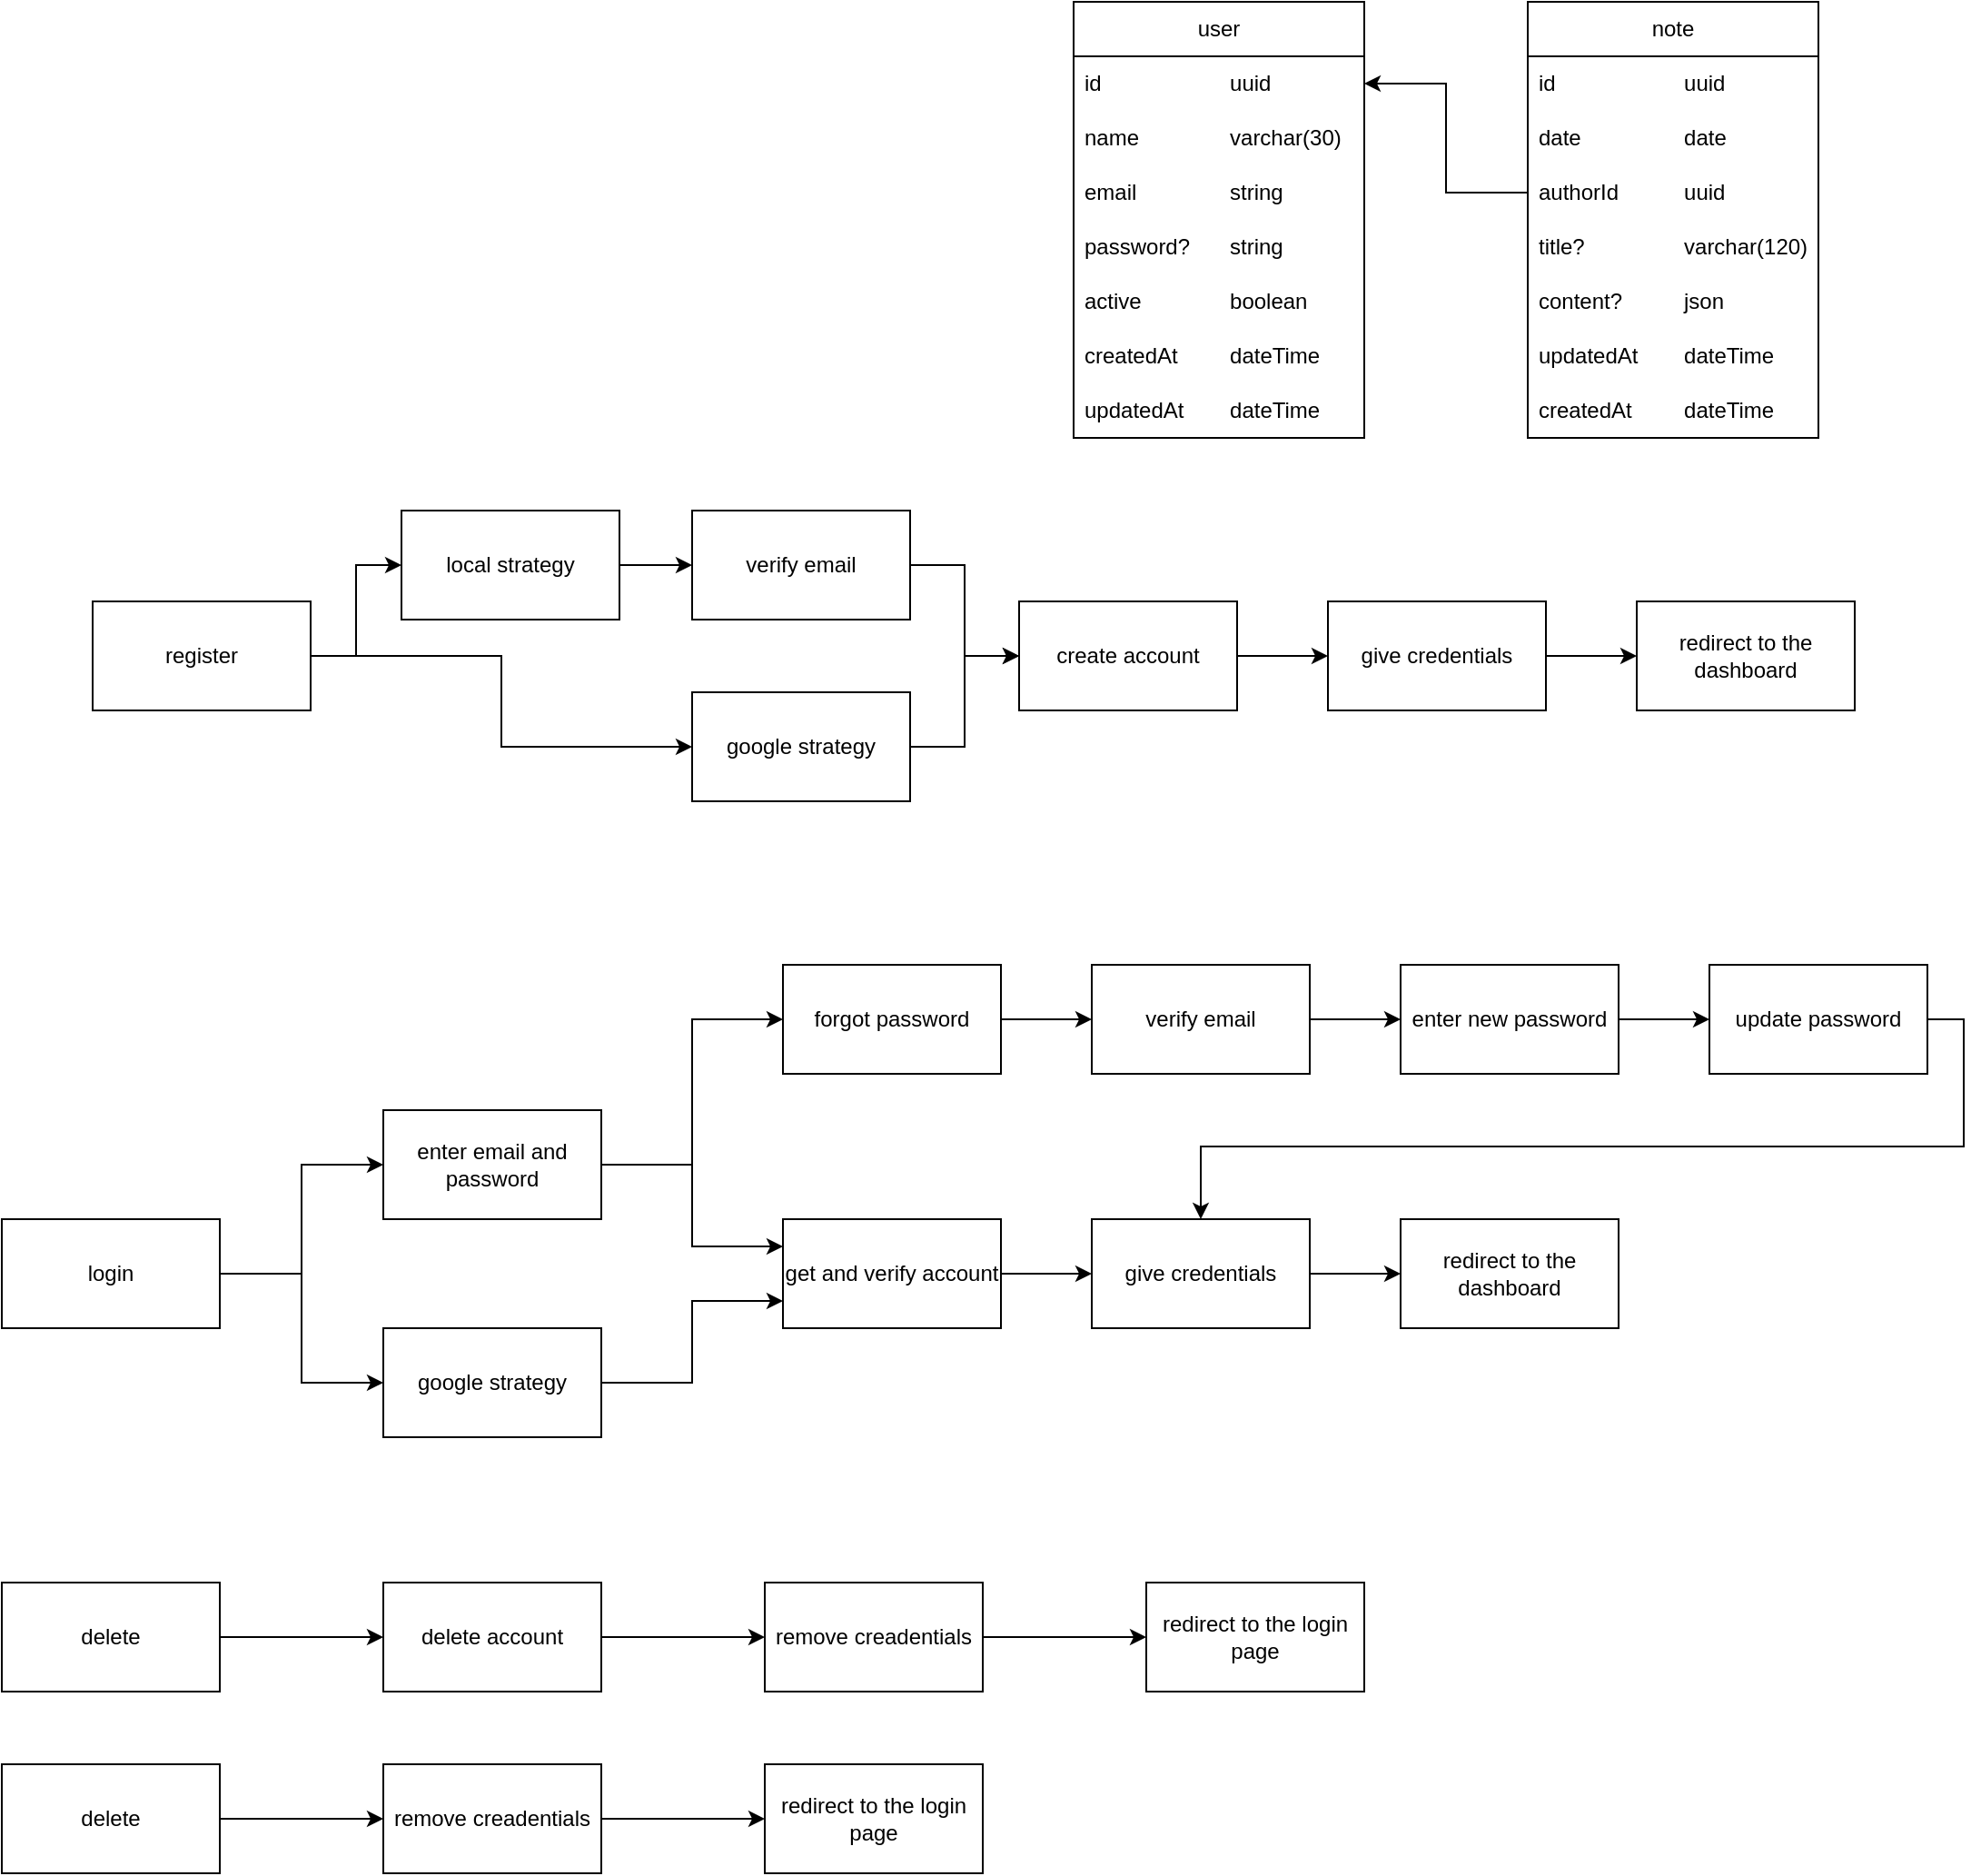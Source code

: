 <mxfile version="26.0.16">
  <diagram name="Page-1" id="jAUyhXLrYNAxOKHRMKWb">
    <mxGraphModel dx="1606" dy="351" grid="1" gridSize="10" guides="1" tooltips="1" connect="1" arrows="1" fold="1" page="1" pageScale="1" pageWidth="827" pageHeight="1169" math="0" shadow="0">
      <root>
        <mxCell id="0" />
        <mxCell id="1" parent="0" />
        <mxCell id="ZKQf08ecc49GV08uGInc-5" value="user" style="swimlane;fontStyle=0;childLayout=stackLayout;horizontal=1;startSize=30;horizontalStack=0;resizeParent=1;resizeParentMax=0;resizeLast=0;collapsible=1;marginBottom=0;whiteSpace=wrap;html=1;" parent="1" vertex="1">
          <mxGeometry x="270" y="90" width="160" height="240" as="geometry" />
        </mxCell>
        <mxCell id="ZKQf08ecc49GV08uGInc-6" value="id&lt;span style=&quot;white-space: pre;&quot;&gt;&#x9;&lt;span style=&quot;white-space: pre;&quot;&gt;&#x9;&lt;/span&gt;&lt;span style=&quot;white-space: pre;&quot;&gt;&#x9;&lt;/span&gt;&lt;/span&gt;uuid" style="text;strokeColor=none;fillColor=none;align=left;verticalAlign=middle;spacingLeft=4;spacingRight=4;overflow=hidden;points=[[0,0.5],[1,0.5]];portConstraint=eastwest;rotatable=0;whiteSpace=wrap;html=1;" parent="ZKQf08ecc49GV08uGInc-5" vertex="1">
          <mxGeometry y="30" width="160" height="30" as="geometry" />
        </mxCell>
        <mxCell id="ZKQf08ecc49GV08uGInc-7" value="name&lt;span style=&quot;white-space: pre;&quot;&gt;&#x9;&lt;/span&gt;&lt;span style=&quot;white-space: pre;&quot;&gt;&#x9;&lt;/span&gt;varchar(30)" style="text;strokeColor=none;fillColor=none;align=left;verticalAlign=middle;spacingLeft=4;spacingRight=4;overflow=hidden;points=[[0,0.5],[1,0.5]];portConstraint=eastwest;rotatable=0;whiteSpace=wrap;html=1;" parent="ZKQf08ecc49GV08uGInc-5" vertex="1">
          <mxGeometry y="60" width="160" height="30" as="geometry" />
        </mxCell>
        <mxCell id="ZKQf08ecc49GV08uGInc-8" value="email&lt;span style=&quot;white-space: pre;&quot;&gt;&#x9;&lt;/span&gt;&lt;span style=&quot;white-space: pre;&quot;&gt;&#x9;&lt;/span&gt;string" style="text;strokeColor=none;fillColor=none;align=left;verticalAlign=middle;spacingLeft=4;spacingRight=4;overflow=hidden;points=[[0,0.5],[1,0.5]];portConstraint=eastwest;rotatable=0;whiteSpace=wrap;html=1;" parent="ZKQf08ecc49GV08uGInc-5" vertex="1">
          <mxGeometry y="90" width="160" height="30" as="geometry" />
        </mxCell>
        <mxCell id="ZKQf08ecc49GV08uGInc-10" value="password?&lt;span style=&quot;white-space: pre;&quot;&gt;&#x9;&lt;/span&gt;string" style="text;strokeColor=none;fillColor=none;align=left;verticalAlign=middle;spacingLeft=4;spacingRight=4;overflow=hidden;points=[[0,0.5],[1,0.5]];portConstraint=eastwest;rotatable=0;whiteSpace=wrap;html=1;" parent="ZKQf08ecc49GV08uGInc-5" vertex="1">
          <mxGeometry y="120" width="160" height="30" as="geometry" />
        </mxCell>
        <mxCell id="-BtjCMQwiBZ6jDpaO1gH-55" value="active&lt;span style=&quot;white-space: pre;&quot;&gt;&#x9;&lt;/span&gt;&lt;span style=&quot;white-space: pre;&quot;&gt;&#x9;&lt;/span&gt;boolean" style="text;strokeColor=none;fillColor=none;align=left;verticalAlign=middle;spacingLeft=4;spacingRight=4;overflow=hidden;points=[[0,0.5],[1,0.5]];portConstraint=eastwest;rotatable=0;whiteSpace=wrap;html=1;" vertex="1" parent="ZKQf08ecc49GV08uGInc-5">
          <mxGeometry y="150" width="160" height="30" as="geometry" />
        </mxCell>
        <mxCell id="ZKQf08ecc49GV08uGInc-21" value="createdAt&lt;span style=&quot;white-space: pre;&quot;&gt;&#x9;&lt;/span&gt;&lt;span style=&quot;white-space: pre;&quot;&gt;&#x9;&lt;/span&gt;dateTime" style="text;strokeColor=none;fillColor=none;align=left;verticalAlign=middle;spacingLeft=4;spacingRight=4;overflow=hidden;points=[[0,0.5],[1,0.5]];portConstraint=eastwest;rotatable=0;whiteSpace=wrap;html=1;" parent="ZKQf08ecc49GV08uGInc-5" vertex="1">
          <mxGeometry y="180" width="160" height="30" as="geometry" />
        </mxCell>
        <mxCell id="ZKQf08ecc49GV08uGInc-22" value="updatedAt&lt;span style=&quot;white-space: pre;&quot;&gt;&#x9;&lt;/span&gt;dateTime" style="text;strokeColor=none;fillColor=none;align=left;verticalAlign=middle;spacingLeft=4;spacingRight=4;overflow=hidden;points=[[0,0.5],[1,0.5]];portConstraint=eastwest;rotatable=0;whiteSpace=wrap;html=1;" parent="ZKQf08ecc49GV08uGInc-5" vertex="1">
          <mxGeometry y="210" width="160" height="30" as="geometry" />
        </mxCell>
        <mxCell id="ZKQf08ecc49GV08uGInc-16" value="note" style="swimlane;fontStyle=0;childLayout=stackLayout;horizontal=1;startSize=30;horizontalStack=0;resizeParent=1;resizeParentMax=0;resizeLast=0;collapsible=1;marginBottom=0;whiteSpace=wrap;html=1;" parent="1" vertex="1">
          <mxGeometry x="520" y="90" width="160" height="240" as="geometry" />
        </mxCell>
        <mxCell id="ZKQf08ecc49GV08uGInc-17" value="id&lt;span style=&quot;white-space: pre;&quot;&gt;&#x9;&lt;span style=&quot;white-space: pre;&quot;&gt;&#x9;&lt;/span&gt;&lt;span style=&quot;white-space: pre;&quot;&gt;&#x9;&lt;/span&gt;u&lt;/span&gt;uid" style="text;strokeColor=none;fillColor=none;align=left;verticalAlign=middle;spacingLeft=4;spacingRight=4;overflow=hidden;points=[[0,0.5],[1,0.5]];portConstraint=eastwest;rotatable=0;whiteSpace=wrap;html=1;" parent="ZKQf08ecc49GV08uGInc-16" vertex="1">
          <mxGeometry y="30" width="160" height="30" as="geometry" />
        </mxCell>
        <mxCell id="ZKQf08ecc49GV08uGInc-25" value="date&lt;span style=&quot;white-space: pre;&quot;&gt;&#x9;&lt;span style=&quot;white-space: pre;&quot;&gt;&#x9;&lt;/span&gt;&lt;span style=&quot;white-space: pre;&quot;&gt;&#x9;&lt;/span&gt;d&lt;/span&gt;ate" style="text;strokeColor=none;fillColor=none;align=left;verticalAlign=middle;spacingLeft=4;spacingRight=4;overflow=hidden;points=[[0,0.5],[1,0.5]];portConstraint=eastwest;rotatable=0;whiteSpace=wrap;html=1;" parent="ZKQf08ecc49GV08uGInc-16" vertex="1">
          <mxGeometry y="60" width="160" height="30" as="geometry" />
        </mxCell>
        <mxCell id="ZKQf08ecc49GV08uGInc-33" value="authorId&lt;span style=&quot;white-space: pre;&quot;&gt;&#x9;&lt;span style=&quot;white-space: pre;&quot;&gt;&#x9;&lt;/span&gt;u&lt;/span&gt;uid" style="text;strokeColor=none;fillColor=none;align=left;verticalAlign=middle;spacingLeft=4;spacingRight=4;overflow=hidden;points=[[0,0.5],[1,0.5]];portConstraint=eastwest;rotatable=0;whiteSpace=wrap;html=1;" parent="ZKQf08ecc49GV08uGInc-16" vertex="1">
          <mxGeometry y="90" width="160" height="30" as="geometry" />
        </mxCell>
        <mxCell id="ZKQf08ecc49GV08uGInc-18" value="title?&lt;span style=&quot;white-space: pre;&quot;&gt;&#x9;&lt;/span&gt;&lt;span style=&quot;white-space: pre;&quot;&gt;&#x9;&lt;/span&gt;varchar(120)" style="text;strokeColor=none;fillColor=none;align=left;verticalAlign=middle;spacingLeft=4;spacingRight=4;overflow=hidden;points=[[0,0.5],[1,0.5]];portConstraint=eastwest;rotatable=0;whiteSpace=wrap;html=1;" parent="ZKQf08ecc49GV08uGInc-16" vertex="1">
          <mxGeometry y="120" width="160" height="30" as="geometry" />
        </mxCell>
        <mxCell id="ZKQf08ecc49GV08uGInc-37" value="content?&lt;span style=&quot;white-space: pre;&quot;&gt;&#x9;&lt;/span&gt;&lt;span style=&quot;white-space: pre;&quot;&gt;&#x9;&lt;/span&gt;json" style="text;strokeColor=none;fillColor=none;align=left;verticalAlign=middle;spacingLeft=4;spacingRight=4;overflow=hidden;points=[[0,0.5],[1,0.5]];portConstraint=eastwest;rotatable=0;whiteSpace=wrap;html=1;" parent="ZKQf08ecc49GV08uGInc-16" vertex="1">
          <mxGeometry y="150" width="160" height="30" as="geometry" />
        </mxCell>
        <mxCell id="ZKQf08ecc49GV08uGInc-30" value="updatedAt&lt;span style=&quot;white-space: pre;&quot;&gt;&#x9;&lt;/span&gt;dateTime" style="text;strokeColor=none;fillColor=none;align=left;verticalAlign=middle;spacingLeft=4;spacingRight=4;overflow=hidden;points=[[0,0.5],[1,0.5]];portConstraint=eastwest;rotatable=0;whiteSpace=wrap;html=1;" parent="ZKQf08ecc49GV08uGInc-16" vertex="1">
          <mxGeometry y="180" width="160" height="30" as="geometry" />
        </mxCell>
        <mxCell id="ZKQf08ecc49GV08uGInc-31" value="createdAt&lt;span style=&quot;white-space: pre;&quot;&gt;&#x9;&lt;/span&gt;&lt;span style=&quot;white-space: pre;&quot;&gt;&#x9;&lt;/span&gt;dateTime" style="text;strokeColor=none;fillColor=none;align=left;verticalAlign=middle;spacingLeft=4;spacingRight=4;overflow=hidden;points=[[0,0.5],[1,0.5]];portConstraint=eastwest;rotatable=0;whiteSpace=wrap;html=1;" parent="ZKQf08ecc49GV08uGInc-16" vertex="1">
          <mxGeometry y="210" width="160" height="30" as="geometry" />
        </mxCell>
        <mxCell id="ZKQf08ecc49GV08uGInc-39" style="edgeStyle=orthogonalEdgeStyle;rounded=0;orthogonalLoop=1;jettySize=auto;html=1;exitX=0;exitY=0.5;exitDx=0;exitDy=0;entryX=1;entryY=0.5;entryDx=0;entryDy=0;" parent="1" source="ZKQf08ecc49GV08uGInc-33" target="ZKQf08ecc49GV08uGInc-6" edge="1">
          <mxGeometry relative="1" as="geometry" />
        </mxCell>
        <mxCell id="-BtjCMQwiBZ6jDpaO1gH-8" style="edgeStyle=orthogonalEdgeStyle;rounded=0;orthogonalLoop=1;jettySize=auto;html=1;exitX=1;exitY=0.5;exitDx=0;exitDy=0;entryX=0;entryY=0.5;entryDx=0;entryDy=0;" edge="1" parent="1" source="-BtjCMQwiBZ6jDpaO1gH-1" target="-BtjCMQwiBZ6jDpaO1gH-5">
          <mxGeometry relative="1" as="geometry" />
        </mxCell>
        <mxCell id="-BtjCMQwiBZ6jDpaO1gH-9" style="edgeStyle=orthogonalEdgeStyle;rounded=0;orthogonalLoop=1;jettySize=auto;html=1;exitX=1;exitY=0.5;exitDx=0;exitDy=0;entryX=0;entryY=0.5;entryDx=0;entryDy=0;" edge="1" parent="1" source="-BtjCMQwiBZ6jDpaO1gH-1" target="-BtjCMQwiBZ6jDpaO1gH-6">
          <mxGeometry relative="1" as="geometry" />
        </mxCell>
        <mxCell id="-BtjCMQwiBZ6jDpaO1gH-1" value="register" style="rounded=0;whiteSpace=wrap;html=1;" vertex="1" parent="1">
          <mxGeometry x="-270" y="420" width="120" height="60" as="geometry" />
        </mxCell>
        <mxCell id="-BtjCMQwiBZ6jDpaO1gH-14" style="edgeStyle=orthogonalEdgeStyle;rounded=0;orthogonalLoop=1;jettySize=auto;html=1;exitX=1;exitY=0.5;exitDx=0;exitDy=0;entryX=0;entryY=0.5;entryDx=0;entryDy=0;" edge="1" parent="1" source="-BtjCMQwiBZ6jDpaO1gH-2" target="-BtjCMQwiBZ6jDpaO1gH-3">
          <mxGeometry relative="1" as="geometry" />
        </mxCell>
        <mxCell id="-BtjCMQwiBZ6jDpaO1gH-2" value="create account" style="rounded=0;whiteSpace=wrap;html=1;" vertex="1" parent="1">
          <mxGeometry x="240" y="420" width="120" height="60" as="geometry" />
        </mxCell>
        <mxCell id="-BtjCMQwiBZ6jDpaO1gH-15" style="edgeStyle=orthogonalEdgeStyle;rounded=0;orthogonalLoop=1;jettySize=auto;html=1;exitX=1;exitY=0.5;exitDx=0;exitDy=0;entryX=0;entryY=0.5;entryDx=0;entryDy=0;" edge="1" parent="1" source="-BtjCMQwiBZ6jDpaO1gH-3" target="-BtjCMQwiBZ6jDpaO1gH-4">
          <mxGeometry relative="1" as="geometry" />
        </mxCell>
        <mxCell id="-BtjCMQwiBZ6jDpaO1gH-3" value="give credentials" style="rounded=0;whiteSpace=wrap;html=1;" vertex="1" parent="1">
          <mxGeometry x="410" y="420" width="120" height="60" as="geometry" />
        </mxCell>
        <mxCell id="-BtjCMQwiBZ6jDpaO1gH-4" value="redirect to the dashboard" style="rounded=0;whiteSpace=wrap;html=1;" vertex="1" parent="1">
          <mxGeometry x="580" y="420" width="120" height="60" as="geometry" />
        </mxCell>
        <mxCell id="-BtjCMQwiBZ6jDpaO1gH-10" style="edgeStyle=orthogonalEdgeStyle;rounded=0;orthogonalLoop=1;jettySize=auto;html=1;exitX=1;exitY=0.5;exitDx=0;exitDy=0;entryX=0;entryY=0.5;entryDx=0;entryDy=0;" edge="1" parent="1" source="-BtjCMQwiBZ6jDpaO1gH-5" target="-BtjCMQwiBZ6jDpaO1gH-7">
          <mxGeometry relative="1" as="geometry" />
        </mxCell>
        <mxCell id="-BtjCMQwiBZ6jDpaO1gH-5" value="local strategy" style="rounded=0;whiteSpace=wrap;html=1;" vertex="1" parent="1">
          <mxGeometry x="-100" y="370" width="120" height="60" as="geometry" />
        </mxCell>
        <mxCell id="-BtjCMQwiBZ6jDpaO1gH-13" style="edgeStyle=orthogonalEdgeStyle;rounded=0;orthogonalLoop=1;jettySize=auto;html=1;exitX=1;exitY=0.5;exitDx=0;exitDy=0;entryX=0;entryY=0.5;entryDx=0;entryDy=0;" edge="1" parent="1" source="-BtjCMQwiBZ6jDpaO1gH-6" target="-BtjCMQwiBZ6jDpaO1gH-2">
          <mxGeometry relative="1" as="geometry" />
        </mxCell>
        <mxCell id="-BtjCMQwiBZ6jDpaO1gH-6" value="google strategy" style="rounded=0;whiteSpace=wrap;html=1;" vertex="1" parent="1">
          <mxGeometry x="60" y="470" width="120" height="60" as="geometry" />
        </mxCell>
        <mxCell id="-BtjCMQwiBZ6jDpaO1gH-11" style="edgeStyle=orthogonalEdgeStyle;rounded=0;orthogonalLoop=1;jettySize=auto;html=1;exitX=1;exitY=0.5;exitDx=0;exitDy=0;entryX=0;entryY=0.5;entryDx=0;entryDy=0;" edge="1" parent="1" source="-BtjCMQwiBZ6jDpaO1gH-7" target="-BtjCMQwiBZ6jDpaO1gH-2">
          <mxGeometry relative="1" as="geometry" />
        </mxCell>
        <mxCell id="-BtjCMQwiBZ6jDpaO1gH-7" value="verify email" style="rounded=0;whiteSpace=wrap;html=1;" vertex="1" parent="1">
          <mxGeometry x="60" y="370" width="120" height="60" as="geometry" />
        </mxCell>
        <mxCell id="-BtjCMQwiBZ6jDpaO1gH-23" style="edgeStyle=orthogonalEdgeStyle;rounded=0;orthogonalLoop=1;jettySize=auto;html=1;exitX=1;exitY=0.5;exitDx=0;exitDy=0;entryX=0;entryY=0.5;entryDx=0;entryDy=0;" edge="1" parent="1" source="-BtjCMQwiBZ6jDpaO1gH-16" target="-BtjCMQwiBZ6jDpaO1gH-17">
          <mxGeometry relative="1" as="geometry" />
        </mxCell>
        <mxCell id="-BtjCMQwiBZ6jDpaO1gH-24" style="edgeStyle=orthogonalEdgeStyle;rounded=0;orthogonalLoop=1;jettySize=auto;html=1;exitX=1;exitY=0.5;exitDx=0;exitDy=0;entryX=0;entryY=0.5;entryDx=0;entryDy=0;" edge="1" parent="1" source="-BtjCMQwiBZ6jDpaO1gH-16" target="-BtjCMQwiBZ6jDpaO1gH-18">
          <mxGeometry relative="1" as="geometry" />
        </mxCell>
        <mxCell id="-BtjCMQwiBZ6jDpaO1gH-16" value="login" style="rounded=0;whiteSpace=wrap;html=1;" vertex="1" parent="1">
          <mxGeometry x="-320" y="760" width="120" height="60" as="geometry" />
        </mxCell>
        <mxCell id="-BtjCMQwiBZ6jDpaO1gH-22" style="edgeStyle=orthogonalEdgeStyle;rounded=0;orthogonalLoop=1;jettySize=auto;html=1;exitX=1;exitY=0.5;exitDx=0;exitDy=0;entryX=0;entryY=0.5;entryDx=0;entryDy=0;" edge="1" parent="1" source="-BtjCMQwiBZ6jDpaO1gH-17" target="-BtjCMQwiBZ6jDpaO1gH-20">
          <mxGeometry relative="1" as="geometry" />
        </mxCell>
        <mxCell id="-BtjCMQwiBZ6jDpaO1gH-27" style="edgeStyle=orthogonalEdgeStyle;rounded=0;orthogonalLoop=1;jettySize=auto;html=1;exitX=1;exitY=0.5;exitDx=0;exitDy=0;entryX=0;entryY=0.25;entryDx=0;entryDy=0;" edge="1" parent="1" source="-BtjCMQwiBZ6jDpaO1gH-17" target="-BtjCMQwiBZ6jDpaO1gH-19">
          <mxGeometry relative="1" as="geometry" />
        </mxCell>
        <mxCell id="-BtjCMQwiBZ6jDpaO1gH-17" value="enter email and password" style="rounded=0;whiteSpace=wrap;html=1;" vertex="1" parent="1">
          <mxGeometry x="-110" y="700" width="120" height="60" as="geometry" />
        </mxCell>
        <mxCell id="-BtjCMQwiBZ6jDpaO1gH-28" style="edgeStyle=orthogonalEdgeStyle;rounded=0;orthogonalLoop=1;jettySize=auto;html=1;exitX=1;exitY=0.5;exitDx=0;exitDy=0;entryX=0;entryY=0.75;entryDx=0;entryDy=0;" edge="1" parent="1" source="-BtjCMQwiBZ6jDpaO1gH-18" target="-BtjCMQwiBZ6jDpaO1gH-19">
          <mxGeometry relative="1" as="geometry" />
        </mxCell>
        <mxCell id="-BtjCMQwiBZ6jDpaO1gH-18" value="google strategy" style="rounded=0;whiteSpace=wrap;html=1;" vertex="1" parent="1">
          <mxGeometry x="-110" y="820" width="120" height="60" as="geometry" />
        </mxCell>
        <mxCell id="-BtjCMQwiBZ6jDpaO1gH-33" style="edgeStyle=orthogonalEdgeStyle;rounded=0;orthogonalLoop=1;jettySize=auto;html=1;exitX=1;exitY=0.5;exitDx=0;exitDy=0;entryX=0;entryY=0.5;entryDx=0;entryDy=0;" edge="1" parent="1" source="-BtjCMQwiBZ6jDpaO1gH-19" target="-BtjCMQwiBZ6jDpaO1gH-32">
          <mxGeometry relative="1" as="geometry" />
        </mxCell>
        <mxCell id="-BtjCMQwiBZ6jDpaO1gH-19" value="get and verify account" style="rounded=0;whiteSpace=wrap;html=1;" vertex="1" parent="1">
          <mxGeometry x="110" y="760" width="120" height="60" as="geometry" />
        </mxCell>
        <mxCell id="-BtjCMQwiBZ6jDpaO1gH-34" style="edgeStyle=orthogonalEdgeStyle;rounded=0;orthogonalLoop=1;jettySize=auto;html=1;exitX=1;exitY=0.5;exitDx=0;exitDy=0;" edge="1" parent="1" source="-BtjCMQwiBZ6jDpaO1gH-20" target="-BtjCMQwiBZ6jDpaO1gH-29">
          <mxGeometry relative="1" as="geometry" />
        </mxCell>
        <mxCell id="-BtjCMQwiBZ6jDpaO1gH-20" value="forgot password" style="rounded=0;whiteSpace=wrap;html=1;" vertex="1" parent="1">
          <mxGeometry x="110" y="620" width="120" height="60" as="geometry" />
        </mxCell>
        <mxCell id="-BtjCMQwiBZ6jDpaO1gH-35" style="edgeStyle=orthogonalEdgeStyle;rounded=0;orthogonalLoop=1;jettySize=auto;html=1;exitX=1;exitY=0.5;exitDx=0;exitDy=0;entryX=0;entryY=0.5;entryDx=0;entryDy=0;" edge="1" parent="1" source="-BtjCMQwiBZ6jDpaO1gH-29" target="-BtjCMQwiBZ6jDpaO1gH-30">
          <mxGeometry relative="1" as="geometry" />
        </mxCell>
        <mxCell id="-BtjCMQwiBZ6jDpaO1gH-29" value="verify email" style="rounded=0;whiteSpace=wrap;html=1;" vertex="1" parent="1">
          <mxGeometry x="280" y="620" width="120" height="60" as="geometry" />
        </mxCell>
        <mxCell id="-BtjCMQwiBZ6jDpaO1gH-36" style="edgeStyle=orthogonalEdgeStyle;rounded=0;orthogonalLoop=1;jettySize=auto;html=1;exitX=1;exitY=0.5;exitDx=0;exitDy=0;entryX=0;entryY=0.5;entryDx=0;entryDy=0;" edge="1" parent="1" source="-BtjCMQwiBZ6jDpaO1gH-30" target="-BtjCMQwiBZ6jDpaO1gH-31">
          <mxGeometry relative="1" as="geometry" />
        </mxCell>
        <mxCell id="-BtjCMQwiBZ6jDpaO1gH-30" value="enter new password" style="rounded=0;whiteSpace=wrap;html=1;" vertex="1" parent="1">
          <mxGeometry x="450" y="620" width="120" height="60" as="geometry" />
        </mxCell>
        <mxCell id="-BtjCMQwiBZ6jDpaO1gH-37" style="edgeStyle=orthogonalEdgeStyle;rounded=0;orthogonalLoop=1;jettySize=auto;html=1;exitX=1;exitY=0.5;exitDx=0;exitDy=0;entryX=0.5;entryY=0;entryDx=0;entryDy=0;" edge="1" parent="1" source="-BtjCMQwiBZ6jDpaO1gH-31" target="-BtjCMQwiBZ6jDpaO1gH-32">
          <mxGeometry relative="1" as="geometry" />
        </mxCell>
        <mxCell id="-BtjCMQwiBZ6jDpaO1gH-31" value="update password" style="rounded=0;whiteSpace=wrap;html=1;" vertex="1" parent="1">
          <mxGeometry x="620" y="620" width="120" height="60" as="geometry" />
        </mxCell>
        <mxCell id="-BtjCMQwiBZ6jDpaO1gH-39" style="edgeStyle=orthogonalEdgeStyle;rounded=0;orthogonalLoop=1;jettySize=auto;html=1;exitX=1;exitY=0.5;exitDx=0;exitDy=0;entryX=0;entryY=0.5;entryDx=0;entryDy=0;" edge="1" parent="1" source="-BtjCMQwiBZ6jDpaO1gH-32" target="-BtjCMQwiBZ6jDpaO1gH-38">
          <mxGeometry relative="1" as="geometry" />
        </mxCell>
        <mxCell id="-BtjCMQwiBZ6jDpaO1gH-32" value="give credentials" style="rounded=0;whiteSpace=wrap;html=1;" vertex="1" parent="1">
          <mxGeometry x="280" y="760" width="120" height="60" as="geometry" />
        </mxCell>
        <mxCell id="-BtjCMQwiBZ6jDpaO1gH-38" value="redirect to the dashboard" style="rounded=0;whiteSpace=wrap;html=1;" vertex="1" parent="1">
          <mxGeometry x="450" y="760" width="120" height="60" as="geometry" />
        </mxCell>
        <mxCell id="-BtjCMQwiBZ6jDpaO1gH-43" style="edgeStyle=orthogonalEdgeStyle;rounded=0;orthogonalLoop=1;jettySize=auto;html=1;exitX=1;exitY=0.5;exitDx=0;exitDy=0;entryX=0;entryY=0.5;entryDx=0;entryDy=0;" edge="1" parent="1" source="-BtjCMQwiBZ6jDpaO1gH-40" target="-BtjCMQwiBZ6jDpaO1gH-41">
          <mxGeometry relative="1" as="geometry" />
        </mxCell>
        <mxCell id="-BtjCMQwiBZ6jDpaO1gH-40" value="delete" style="rounded=0;whiteSpace=wrap;html=1;" vertex="1" parent="1">
          <mxGeometry x="-320" y="960" width="120" height="60" as="geometry" />
        </mxCell>
        <mxCell id="-BtjCMQwiBZ6jDpaO1gH-44" style="edgeStyle=orthogonalEdgeStyle;rounded=0;orthogonalLoop=1;jettySize=auto;html=1;exitX=1;exitY=0.5;exitDx=0;exitDy=0;entryX=0;entryY=0.5;entryDx=0;entryDy=0;" edge="1" parent="1" source="-BtjCMQwiBZ6jDpaO1gH-41" target="-BtjCMQwiBZ6jDpaO1gH-42">
          <mxGeometry relative="1" as="geometry" />
        </mxCell>
        <mxCell id="-BtjCMQwiBZ6jDpaO1gH-41" value="delete account" style="rounded=0;whiteSpace=wrap;html=1;" vertex="1" parent="1">
          <mxGeometry x="-110" y="960" width="120" height="60" as="geometry" />
        </mxCell>
        <mxCell id="-BtjCMQwiBZ6jDpaO1gH-46" style="edgeStyle=orthogonalEdgeStyle;rounded=0;orthogonalLoop=1;jettySize=auto;html=1;exitX=1;exitY=0.5;exitDx=0;exitDy=0;entryX=0;entryY=0.5;entryDx=0;entryDy=0;" edge="1" parent="1" source="-BtjCMQwiBZ6jDpaO1gH-42" target="-BtjCMQwiBZ6jDpaO1gH-45">
          <mxGeometry relative="1" as="geometry" />
        </mxCell>
        <mxCell id="-BtjCMQwiBZ6jDpaO1gH-42" value="remove creadentials" style="rounded=0;whiteSpace=wrap;html=1;" vertex="1" parent="1">
          <mxGeometry x="100" y="960" width="120" height="60" as="geometry" />
        </mxCell>
        <mxCell id="-BtjCMQwiBZ6jDpaO1gH-45" value="redirect to the login page" style="rounded=0;whiteSpace=wrap;html=1;" vertex="1" parent="1">
          <mxGeometry x="310" y="960" width="120" height="60" as="geometry" />
        </mxCell>
        <mxCell id="-BtjCMQwiBZ6jDpaO1gH-54" style="edgeStyle=orthogonalEdgeStyle;rounded=0;orthogonalLoop=1;jettySize=auto;html=1;exitX=1;exitY=0.5;exitDx=0;exitDy=0;entryX=0;entryY=0.5;entryDx=0;entryDy=0;" edge="1" parent="1" source="-BtjCMQwiBZ6jDpaO1gH-48" target="-BtjCMQwiBZ6jDpaO1gH-52">
          <mxGeometry relative="1" as="geometry" />
        </mxCell>
        <mxCell id="-BtjCMQwiBZ6jDpaO1gH-48" value="delete" style="rounded=0;whiteSpace=wrap;html=1;" vertex="1" parent="1">
          <mxGeometry x="-320" y="1060" width="120" height="60" as="geometry" />
        </mxCell>
        <mxCell id="-BtjCMQwiBZ6jDpaO1gH-51" style="edgeStyle=orthogonalEdgeStyle;rounded=0;orthogonalLoop=1;jettySize=auto;html=1;exitX=1;exitY=0.5;exitDx=0;exitDy=0;entryX=0;entryY=0.5;entryDx=0;entryDy=0;" edge="1" parent="1" source="-BtjCMQwiBZ6jDpaO1gH-52" target="-BtjCMQwiBZ6jDpaO1gH-53">
          <mxGeometry relative="1" as="geometry" />
        </mxCell>
        <mxCell id="-BtjCMQwiBZ6jDpaO1gH-52" value="remove creadentials" style="rounded=0;whiteSpace=wrap;html=1;" vertex="1" parent="1">
          <mxGeometry x="-110" y="1060" width="120" height="60" as="geometry" />
        </mxCell>
        <mxCell id="-BtjCMQwiBZ6jDpaO1gH-53" value="redirect to the login page" style="rounded=0;whiteSpace=wrap;html=1;" vertex="1" parent="1">
          <mxGeometry x="100" y="1060" width="120" height="60" as="geometry" />
        </mxCell>
      </root>
    </mxGraphModel>
  </diagram>
</mxfile>
